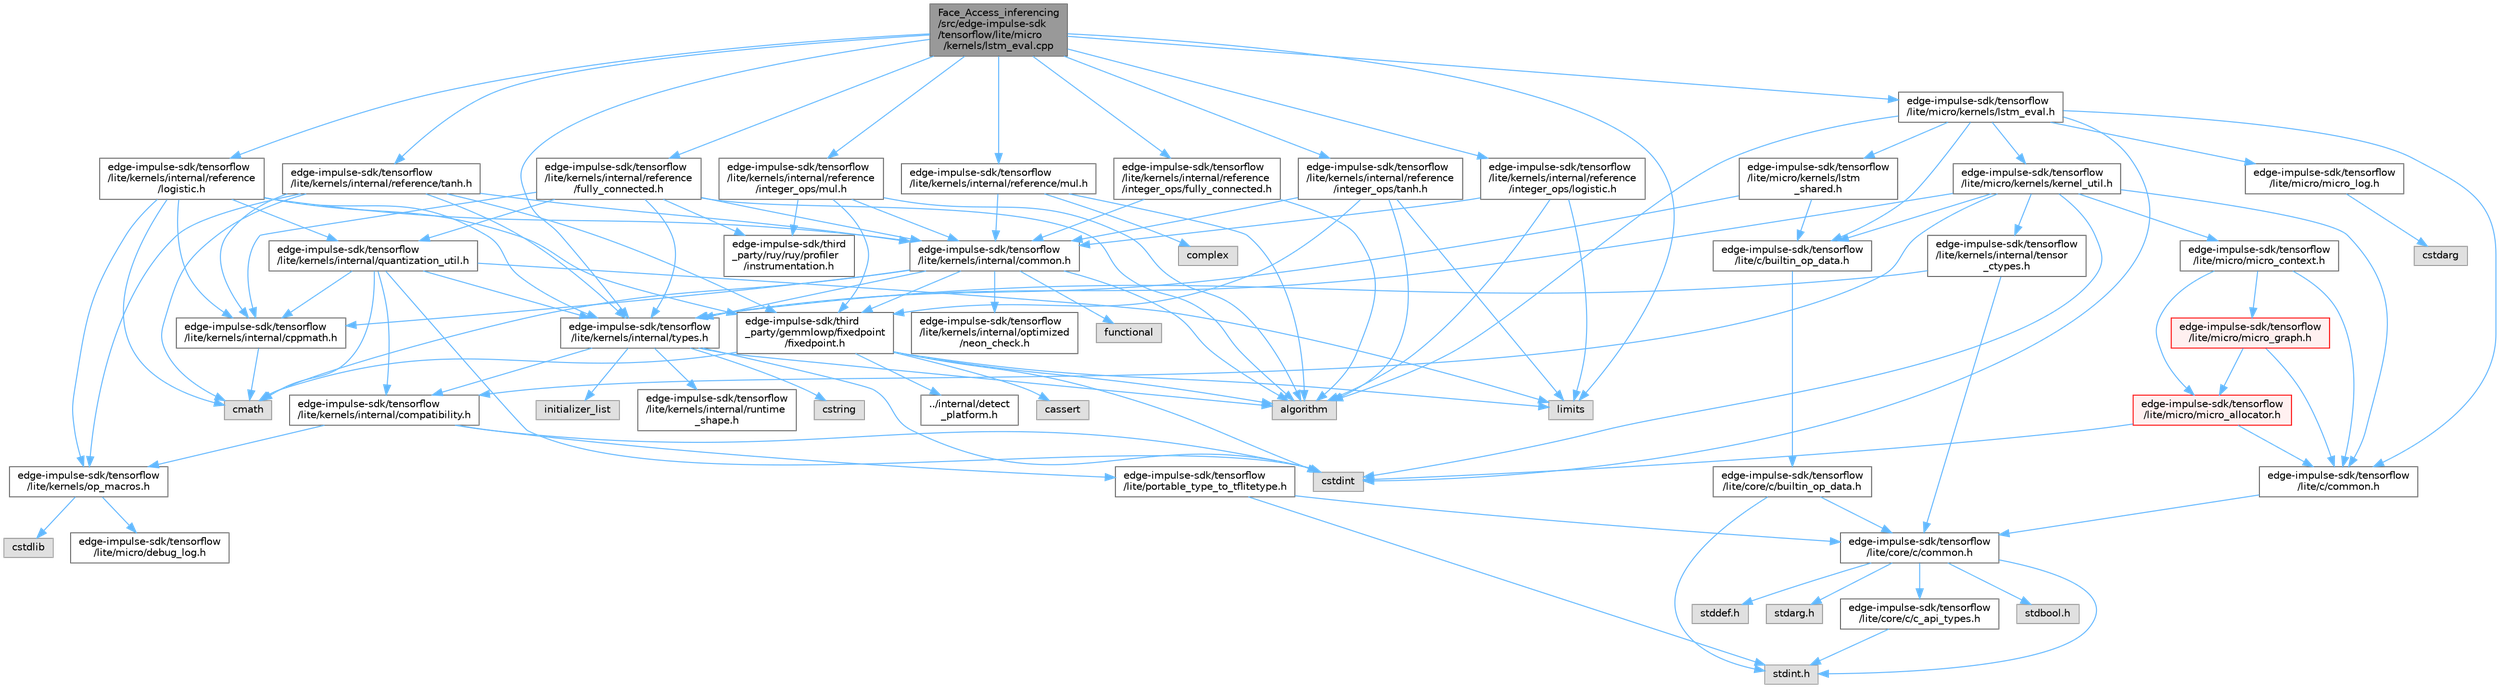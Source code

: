 digraph "Face_Access_inferencing/src/edge-impulse-sdk/tensorflow/lite/micro/kernels/lstm_eval.cpp"
{
 // LATEX_PDF_SIZE
  bgcolor="transparent";
  edge [fontname=Helvetica,fontsize=10,labelfontname=Helvetica,labelfontsize=10];
  node [fontname=Helvetica,fontsize=10,shape=box,height=0.2,width=0.4];
  Node1 [id="Node000001",label="Face_Access_inferencing\l/src/edge-impulse-sdk\l/tensorflow/lite/micro\l/kernels/lstm_eval.cpp",height=0.2,width=0.4,color="gray40", fillcolor="grey60", style="filled", fontcolor="black",tooltip=" "];
  Node1 -> Node2 [id="edge116_Node000001_Node000002",color="steelblue1",style="solid",tooltip=" "];
  Node2 [id="Node000002",label="edge-impulse-sdk/tensorflow\l/lite/micro/kernels/lstm_eval.h",height=0.2,width=0.4,color="grey40", fillcolor="white", style="filled",URL="$_face___access__inferencing_2src_2edge-impulse-sdk_2tensorflow_2lite_2micro_2kernels_2lstm__eval_8h.html",tooltip=" "];
  Node2 -> Node3 [id="edge117_Node000002_Node000003",color="steelblue1",style="solid",tooltip=" "];
  Node3 [id="Node000003",label="algorithm",height=0.2,width=0.4,color="grey60", fillcolor="#E0E0E0", style="filled",tooltip=" "];
  Node2 -> Node4 [id="edge118_Node000002_Node000004",color="steelblue1",style="solid",tooltip=" "];
  Node4 [id="Node000004",label="cstdint",height=0.2,width=0.4,color="grey60", fillcolor="#E0E0E0", style="filled",tooltip=" "];
  Node2 -> Node5 [id="edge119_Node000002_Node000005",color="steelblue1",style="solid",tooltip=" "];
  Node5 [id="Node000005",label="edge-impulse-sdk/tensorflow\l/lite/c/builtin_op_data.h",height=0.2,width=0.4,color="grey40", fillcolor="white", style="filled",URL="$_face___access__inferencing_2src_2edge-impulse-sdk_2tensorflow_2lite_2c_2builtin__op__data_8h.html",tooltip=" "];
  Node5 -> Node6 [id="edge120_Node000005_Node000006",color="steelblue1",style="solid",tooltip=" "];
  Node6 [id="Node000006",label="edge-impulse-sdk/tensorflow\l/lite/core/c/builtin_op_data.h",height=0.2,width=0.4,color="grey40", fillcolor="white", style="filled",URL="$_face___access__inferencing_2src_2edge-impulse-sdk_2tensorflow_2lite_2core_2c_2builtin__op__data_8h.html",tooltip=" "];
  Node6 -> Node7 [id="edge121_Node000006_Node000007",color="steelblue1",style="solid",tooltip=" "];
  Node7 [id="Node000007",label="stdint.h",height=0.2,width=0.4,color="grey60", fillcolor="#E0E0E0", style="filled",tooltip=" "];
  Node6 -> Node8 [id="edge122_Node000006_Node000008",color="steelblue1",style="solid",tooltip=" "];
  Node8 [id="Node000008",label="edge-impulse-sdk/tensorflow\l/lite/core/c/common.h",height=0.2,width=0.4,color="grey40", fillcolor="white", style="filled",URL="$_face___access__inferencing_2src_2edge-impulse-sdk_2tensorflow_2lite_2core_2c_2common_8h.html",tooltip=" "];
  Node8 -> Node9 [id="edge123_Node000008_Node000009",color="steelblue1",style="solid",tooltip=" "];
  Node9 [id="Node000009",label="stdarg.h",height=0.2,width=0.4,color="grey60", fillcolor="#E0E0E0", style="filled",tooltip=" "];
  Node8 -> Node10 [id="edge124_Node000008_Node000010",color="steelblue1",style="solid",tooltip=" "];
  Node10 [id="Node000010",label="stdbool.h",height=0.2,width=0.4,color="grey60", fillcolor="#E0E0E0", style="filled",tooltip=" "];
  Node8 -> Node11 [id="edge125_Node000008_Node000011",color="steelblue1",style="solid",tooltip=" "];
  Node11 [id="Node000011",label="stddef.h",height=0.2,width=0.4,color="grey60", fillcolor="#E0E0E0", style="filled",tooltip=" "];
  Node8 -> Node7 [id="edge126_Node000008_Node000007",color="steelblue1",style="solid",tooltip=" "];
  Node8 -> Node12 [id="edge127_Node000008_Node000012",color="steelblue1",style="solid",tooltip=" "];
  Node12 [id="Node000012",label="edge-impulse-sdk/tensorflow\l/lite/core/c/c_api_types.h",height=0.2,width=0.4,color="grey40", fillcolor="white", style="filled",URL="$_face___access__inferencing_2src_2edge-impulse-sdk_2tensorflow_2lite_2core_2c_2c__api__types_8h.html",tooltip=" "];
  Node12 -> Node7 [id="edge128_Node000012_Node000007",color="steelblue1",style="solid",tooltip=" "];
  Node2 -> Node13 [id="edge129_Node000002_Node000013",color="steelblue1",style="solid",tooltip=" "];
  Node13 [id="Node000013",label="edge-impulse-sdk/tensorflow\l/lite/c/common.h",height=0.2,width=0.4,color="grey40", fillcolor="white", style="filled",URL="$_face___access__inferencing_2src_2edge-impulse-sdk_2tensorflow_2lite_2c_2common_8h.html",tooltip=" "];
  Node13 -> Node8 [id="edge130_Node000013_Node000008",color="steelblue1",style="solid",tooltip=" "];
  Node2 -> Node14 [id="edge131_Node000002_Node000014",color="steelblue1",style="solid",tooltip=" "];
  Node14 [id="Node000014",label="edge-impulse-sdk/tensorflow\l/lite/micro/kernels/kernel_util.h",height=0.2,width=0.4,color="grey40", fillcolor="white", style="filled",URL="$_face___access__inferencing_2src_2edge-impulse-sdk_2tensorflow_2lite_2micro_2kernels_2kernel__util_8h.html",tooltip=" "];
  Node14 -> Node4 [id="edge132_Node000014_Node000004",color="steelblue1",style="solid",tooltip=" "];
  Node14 -> Node5 [id="edge133_Node000014_Node000005",color="steelblue1",style="solid",tooltip=" "];
  Node14 -> Node13 [id="edge134_Node000014_Node000013",color="steelblue1",style="solid",tooltip=" "];
  Node14 -> Node15 [id="edge135_Node000014_Node000015",color="steelblue1",style="solid",tooltip=" "];
  Node15 [id="Node000015",label="edge-impulse-sdk/tensorflow\l/lite/kernels/internal/compatibility.h",height=0.2,width=0.4,color="grey40", fillcolor="white", style="filled",URL="$_face___access__inferencing_2src_2edge-impulse-sdk_2tensorflow_2lite_2kernels_2internal_2compatibility_8h.html",tooltip=" "];
  Node15 -> Node4 [id="edge136_Node000015_Node000004",color="steelblue1",style="solid",tooltip=" "];
  Node15 -> Node16 [id="edge137_Node000015_Node000016",color="steelblue1",style="solid",tooltip=" "];
  Node16 [id="Node000016",label="edge-impulse-sdk/tensorflow\l/lite/portable_type_to_tflitetype.h",height=0.2,width=0.4,color="grey40", fillcolor="white", style="filled",URL="$_face___access__inferencing_2src_2edge-impulse-sdk_2tensorflow_2lite_2portable__type__to__tflitetype_8h.html",tooltip=" "];
  Node16 -> Node7 [id="edge138_Node000016_Node000007",color="steelblue1",style="solid",tooltip=" "];
  Node16 -> Node8 [id="edge139_Node000016_Node000008",color="steelblue1",style="solid",tooltip=" "];
  Node15 -> Node17 [id="edge140_Node000015_Node000017",color="steelblue1",style="solid",tooltip=" "];
  Node17 [id="Node000017",label="edge-impulse-sdk/tensorflow\l/lite/kernels/op_macros.h",height=0.2,width=0.4,color="grey40", fillcolor="white", style="filled",URL="$_face___access__inferencing_2src_2edge-impulse-sdk_2tensorflow_2lite_2kernels_2op__macros_8h.html",tooltip=" "];
  Node17 -> Node18 [id="edge141_Node000017_Node000018",color="steelblue1",style="solid",tooltip=" "];
  Node18 [id="Node000018",label="edge-impulse-sdk/tensorflow\l/lite/micro/debug_log.h",height=0.2,width=0.4,color="grey40", fillcolor="white", style="filled",URL="$_face___access__inferencing_2src_2edge-impulse-sdk_2tensorflow_2lite_2micro_2debug__log_8h.html",tooltip=" "];
  Node17 -> Node19 [id="edge142_Node000017_Node000019",color="steelblue1",style="solid",tooltip=" "];
  Node19 [id="Node000019",label="cstdlib",height=0.2,width=0.4,color="grey60", fillcolor="#E0E0E0", style="filled",tooltip=" "];
  Node14 -> Node20 [id="edge143_Node000014_Node000020",color="steelblue1",style="solid",tooltip=" "];
  Node20 [id="Node000020",label="edge-impulse-sdk/tensorflow\l/lite/kernels/internal/tensor\l_ctypes.h",height=0.2,width=0.4,color="grey40", fillcolor="white", style="filled",URL="$_face___access__inferencing_2src_2edge-impulse-sdk_2tensorflow_2lite_2kernels_2internal_2tensor__ctypes_8h.html",tooltip=" "];
  Node20 -> Node8 [id="edge144_Node000020_Node000008",color="steelblue1",style="solid",tooltip=" "];
  Node20 -> Node21 [id="edge145_Node000020_Node000021",color="steelblue1",style="solid",tooltip=" "];
  Node21 [id="Node000021",label="edge-impulse-sdk/tensorflow\l/lite/kernels/internal/types.h",height=0.2,width=0.4,color="grey40", fillcolor="white", style="filled",URL="$_face___access__inferencing_2src_2edge-impulse-sdk_2tensorflow_2lite_2kernels_2internal_2types_8h.html",tooltip=" "];
  Node21 -> Node3 [id="edge146_Node000021_Node000003",color="steelblue1",style="solid",tooltip=" "];
  Node21 -> Node4 [id="edge147_Node000021_Node000004",color="steelblue1",style="solid",tooltip=" "];
  Node21 -> Node22 [id="edge148_Node000021_Node000022",color="steelblue1",style="solid",tooltip=" "];
  Node22 [id="Node000022",label="cstring",height=0.2,width=0.4,color="grey60", fillcolor="#E0E0E0", style="filled",tooltip=" "];
  Node21 -> Node23 [id="edge149_Node000021_Node000023",color="steelblue1",style="solid",tooltip=" "];
  Node23 [id="Node000023",label="initializer_list",height=0.2,width=0.4,color="grey60", fillcolor="#E0E0E0", style="filled",tooltip=" "];
  Node21 -> Node15 [id="edge150_Node000021_Node000015",color="steelblue1",style="solid",tooltip=" "];
  Node21 -> Node24 [id="edge151_Node000021_Node000024",color="steelblue1",style="solid",tooltip=" "];
  Node24 [id="Node000024",label="edge-impulse-sdk/tensorflow\l/lite/kernels/internal/runtime\l_shape.h",height=0.2,width=0.4,color="grey40", fillcolor="white", style="filled",URL="$_face___access__inferencing_2src_2edge-impulse-sdk_2tensorflow_2lite_2kernels_2internal_2runtime__shape_8h.html",tooltip=" "];
  Node14 -> Node21 [id="edge152_Node000014_Node000021",color="steelblue1",style="solid",tooltip=" "];
  Node14 -> Node25 [id="edge153_Node000014_Node000025",color="steelblue1",style="solid",tooltip=" "];
  Node25 [id="Node000025",label="edge-impulse-sdk/tensorflow\l/lite/micro/micro_context.h",height=0.2,width=0.4,color="grey40", fillcolor="white", style="filled",URL="$_face___access__inferencing_2src_2edge-impulse-sdk_2tensorflow_2lite_2micro_2micro__context_8h.html",tooltip=" "];
  Node25 -> Node13 [id="edge154_Node000025_Node000013",color="steelblue1",style="solid",tooltip=" "];
  Node25 -> Node26 [id="edge155_Node000025_Node000026",color="steelblue1",style="solid",tooltip=" "];
  Node26 [id="Node000026",label="edge-impulse-sdk/tensorflow\l/lite/micro/micro_allocator.h",height=0.2,width=0.4,color="red", fillcolor="#FFF0F0", style="filled",URL="$_face___access__inferencing_2src_2edge-impulse-sdk_2tensorflow_2lite_2micro_2micro__allocator_8h.html",tooltip=" "];
  Node26 -> Node4 [id="edge156_Node000026_Node000004",color="steelblue1",style="solid",tooltip=" "];
  Node26 -> Node13 [id="edge157_Node000026_Node000013",color="steelblue1",style="solid",tooltip=" "];
  Node25 -> Node73 [id="edge158_Node000025_Node000073",color="steelblue1",style="solid",tooltip=" "];
  Node73 [id="Node000073",label="edge-impulse-sdk/tensorflow\l/lite/micro/micro_graph.h",height=0.2,width=0.4,color="red", fillcolor="#FFF0F0", style="filled",URL="$_face___access__inferencing_2src_2edge-impulse-sdk_2tensorflow_2lite_2micro_2micro__graph_8h.html",tooltip=" "];
  Node73 -> Node13 [id="edge159_Node000073_Node000013",color="steelblue1",style="solid",tooltip=" "];
  Node73 -> Node26 [id="edge160_Node000073_Node000026",color="steelblue1",style="solid",tooltip=" "];
  Node2 -> Node75 [id="edge161_Node000002_Node000075",color="steelblue1",style="solid",tooltip=" "];
  Node75 [id="Node000075",label="edge-impulse-sdk/tensorflow\l/lite/micro/kernels/lstm\l_shared.h",height=0.2,width=0.4,color="grey40", fillcolor="white", style="filled",URL="$_face___access__inferencing_2src_2edge-impulse-sdk_2tensorflow_2lite_2micro_2kernels_2lstm__shared_8h.html",tooltip=" "];
  Node75 -> Node5 [id="edge162_Node000075_Node000005",color="steelblue1",style="solid",tooltip=" "];
  Node75 -> Node21 [id="edge163_Node000075_Node000021",color="steelblue1",style="solid",tooltip=" "];
  Node2 -> Node76 [id="edge164_Node000002_Node000076",color="steelblue1",style="solid",tooltip=" "];
  Node76 [id="Node000076",label="edge-impulse-sdk/tensorflow\l/lite/micro/micro_log.h",height=0.2,width=0.4,color="grey40", fillcolor="white", style="filled",URL="$_face___access__inferencing_2src_2edge-impulse-sdk_2tensorflow_2lite_2micro_2micro__log_8h.html",tooltip=" "];
  Node76 -> Node72 [id="edge165_Node000076_Node000072",color="steelblue1",style="solid",tooltip=" "];
  Node72 [id="Node000072",label="cstdarg",height=0.2,width=0.4,color="grey60", fillcolor="#E0E0E0", style="filled",tooltip=" "];
  Node1 -> Node45 [id="edge166_Node000001_Node000045",color="steelblue1",style="solid",tooltip=" "];
  Node45 [id="Node000045",label="limits",height=0.2,width=0.4,color="grey60", fillcolor="#E0E0E0", style="filled",tooltip=" "];
  Node1 -> Node77 [id="edge167_Node000001_Node000077",color="steelblue1",style="solid",tooltip=" "];
  Node77 [id="Node000077",label="edge-impulse-sdk/tensorflow\l/lite/kernels/internal/reference\l/fully_connected.h",height=0.2,width=0.4,color="grey40", fillcolor="white", style="filled",URL="$_face___access__inferencing_2src_2edge-impulse-sdk_2tensorflow_2lite_2kernels_2internal_2reference_2fully__connected_8h.html",tooltip=" "];
  Node77 -> Node3 [id="edge168_Node000077_Node000003",color="steelblue1",style="solid",tooltip=" "];
  Node77 -> Node78 [id="edge169_Node000077_Node000078",color="steelblue1",style="solid",tooltip=" "];
  Node78 [id="Node000078",label="edge-impulse-sdk/third\l_party/ruy/ruy/profiler\l/instrumentation.h",height=0.2,width=0.4,color="grey40", fillcolor="white", style="filled",URL="$_face___access__inferencing_2src_2edge-impulse-sdk_2third__party_2ruy_2ruy_2profiler_2instrumentation_8h.html",tooltip=" "];
  Node77 -> Node79 [id="edge170_Node000077_Node000079",color="steelblue1",style="solid",tooltip=" "];
  Node79 [id="Node000079",label="edge-impulse-sdk/tensorflow\l/lite/kernels/internal/common.h",height=0.2,width=0.4,color="grey40", fillcolor="white", style="filled",URL="$_face___access__inferencing_2src_2edge-impulse-sdk_2tensorflow_2lite_2kernels_2internal_2common_8h.html",tooltip=" "];
  Node79 -> Node3 [id="edge171_Node000079_Node000003",color="steelblue1",style="solid",tooltip=" "];
  Node79 -> Node80 [id="edge172_Node000079_Node000080",color="steelblue1",style="solid",tooltip=" "];
  Node80 [id="Node000080",label="cmath",height=0.2,width=0.4,color="grey60", fillcolor="#E0E0E0", style="filled",tooltip=" "];
  Node79 -> Node54 [id="edge173_Node000079_Node000054",color="steelblue1",style="solid",tooltip=" "];
  Node54 [id="Node000054",label="functional",height=0.2,width=0.4,color="grey60", fillcolor="#E0E0E0", style="filled",tooltip=" "];
  Node79 -> Node81 [id="edge174_Node000079_Node000081",color="steelblue1",style="solid",tooltip=" "];
  Node81 [id="Node000081",label="edge-impulse-sdk/third\l_party/gemmlowp/fixedpoint\l/fixedpoint.h",height=0.2,width=0.4,color="grey40", fillcolor="white", style="filled",URL="$_face___access__inferencing_2src_2edge-impulse-sdk_2third__party_2gemmlowp_2fixedpoint_2fixedpoint_8h.html",tooltip=" "];
  Node81 -> Node3 [id="edge175_Node000081_Node000003",color="steelblue1",style="solid",tooltip=" "];
  Node81 -> Node82 [id="edge176_Node000081_Node000082",color="steelblue1",style="solid",tooltip=" "];
  Node82 [id="Node000082",label="cassert",height=0.2,width=0.4,color="grey60", fillcolor="#E0E0E0", style="filled",tooltip=" "];
  Node81 -> Node80 [id="edge177_Node000081_Node000080",color="steelblue1",style="solid",tooltip=" "];
  Node81 -> Node4 [id="edge178_Node000081_Node000004",color="steelblue1",style="solid",tooltip=" "];
  Node81 -> Node45 [id="edge179_Node000081_Node000045",color="steelblue1",style="solid",tooltip=" "];
  Node81 -> Node83 [id="edge180_Node000081_Node000083",color="steelblue1",style="solid",tooltip=" "];
  Node83 [id="Node000083",label="../internal/detect\l_platform.h",height=0.2,width=0.4,color="grey40", fillcolor="white", style="filled",URL="$_face___access__inferencing_2src_2edge-impulse-sdk_2third__party_2gemmlowp_2internal_2detect__platform_8h.html",tooltip=" "];
  Node79 -> Node84 [id="edge181_Node000079_Node000084",color="steelblue1",style="solid",tooltip=" "];
  Node84 [id="Node000084",label="edge-impulse-sdk/tensorflow\l/lite/kernels/internal/cppmath.h",height=0.2,width=0.4,color="grey40", fillcolor="white", style="filled",URL="$_face___access__inferencing_2src_2edge-impulse-sdk_2tensorflow_2lite_2kernels_2internal_2cppmath_8h.html",tooltip=" "];
  Node84 -> Node80 [id="edge182_Node000084_Node000080",color="steelblue1",style="solid",tooltip=" "];
  Node79 -> Node85 [id="edge183_Node000079_Node000085",color="steelblue1",style="solid",tooltip=" "];
  Node85 [id="Node000085",label="edge-impulse-sdk/tensorflow\l/lite/kernels/internal/optimized\l/neon_check.h",height=0.2,width=0.4,color="grey40", fillcolor="white", style="filled",URL="$_face___access__inferencing_2src_2edge-impulse-sdk_2tensorflow_2lite_2kernels_2internal_2optimized_2neon__check_8h.html",tooltip=" "];
  Node79 -> Node21 [id="edge184_Node000079_Node000021",color="steelblue1",style="solid",tooltip=" "];
  Node77 -> Node84 [id="edge185_Node000077_Node000084",color="steelblue1",style="solid",tooltip=" "];
  Node77 -> Node86 [id="edge186_Node000077_Node000086",color="steelblue1",style="solid",tooltip=" "];
  Node86 [id="Node000086",label="edge-impulse-sdk/tensorflow\l/lite/kernels/internal/quantization_util.h",height=0.2,width=0.4,color="grey40", fillcolor="white", style="filled",URL="$_face___access__inferencing_2src_2edge-impulse-sdk_2tensorflow_2lite_2kernels_2internal_2quantization__util_8h.html",tooltip=" "];
  Node86 -> Node80 [id="edge187_Node000086_Node000080",color="steelblue1",style="solid",tooltip=" "];
  Node86 -> Node4 [id="edge188_Node000086_Node000004",color="steelblue1",style="solid",tooltip=" "];
  Node86 -> Node45 [id="edge189_Node000086_Node000045",color="steelblue1",style="solid",tooltip=" "];
  Node86 -> Node15 [id="edge190_Node000086_Node000015",color="steelblue1",style="solid",tooltip=" "];
  Node86 -> Node84 [id="edge191_Node000086_Node000084",color="steelblue1",style="solid",tooltip=" "];
  Node86 -> Node21 [id="edge192_Node000086_Node000021",color="steelblue1",style="solid",tooltip=" "];
  Node77 -> Node21 [id="edge193_Node000077_Node000021",color="steelblue1",style="solid",tooltip=" "];
  Node1 -> Node87 [id="edge194_Node000001_Node000087",color="steelblue1",style="solid",tooltip=" "];
  Node87 [id="Node000087",label="edge-impulse-sdk/tensorflow\l/lite/kernels/internal/reference\l/integer_ops/fully_connected.h",height=0.2,width=0.4,color="grey40", fillcolor="white", style="filled",URL="$_face___access__inferencing_2src_2edge-impulse-sdk_2tensorflow_2lite_2kernels_2internal_2referen916112f20712eb2daff191b8b06553ef.html",tooltip=" "];
  Node87 -> Node3 [id="edge195_Node000087_Node000003",color="steelblue1",style="solid",tooltip=" "];
  Node87 -> Node79 [id="edge196_Node000087_Node000079",color="steelblue1",style="solid",tooltip=" "];
  Node1 -> Node88 [id="edge197_Node000001_Node000088",color="steelblue1",style="solid",tooltip=" "];
  Node88 [id="Node000088",label="edge-impulse-sdk/tensorflow\l/lite/kernels/internal/reference\l/integer_ops/logistic.h",height=0.2,width=0.4,color="grey40", fillcolor="white", style="filled",URL="$_face___access__inferencing_2src_2edge-impulse-sdk_2tensorflow_2lite_2kernels_2internal_2reference_2integer__ops_2logistic_8h.html",tooltip=" "];
  Node88 -> Node3 [id="edge198_Node000088_Node000003",color="steelblue1",style="solid",tooltip=" "];
  Node88 -> Node45 [id="edge199_Node000088_Node000045",color="steelblue1",style="solid",tooltip=" "];
  Node88 -> Node79 [id="edge200_Node000088_Node000079",color="steelblue1",style="solid",tooltip=" "];
  Node1 -> Node89 [id="edge201_Node000001_Node000089",color="steelblue1",style="solid",tooltip=" "];
  Node89 [id="Node000089",label="edge-impulse-sdk/tensorflow\l/lite/kernels/internal/reference\l/integer_ops/mul.h",height=0.2,width=0.4,color="grey40", fillcolor="white", style="filled",URL="$_face___access__inferencing_2src_2edge-impulse-sdk_2tensorflow_2lite_2kernels_2internal_2reference_2integer__ops_2mul_8h.html",tooltip=" "];
  Node89 -> Node3 [id="edge202_Node000089_Node000003",color="steelblue1",style="solid",tooltip=" "];
  Node89 -> Node81 [id="edge203_Node000089_Node000081",color="steelblue1",style="solid",tooltip=" "];
  Node89 -> Node78 [id="edge204_Node000089_Node000078",color="steelblue1",style="solid",tooltip=" "];
  Node89 -> Node79 [id="edge205_Node000089_Node000079",color="steelblue1",style="solid",tooltip=" "];
  Node1 -> Node90 [id="edge206_Node000001_Node000090",color="steelblue1",style="solid",tooltip=" "];
  Node90 [id="Node000090",label="edge-impulse-sdk/tensorflow\l/lite/kernels/internal/reference\l/integer_ops/tanh.h",height=0.2,width=0.4,color="grey40", fillcolor="white", style="filled",URL="$_face___access__inferencing_2src_2edge-impulse-sdk_2tensorflow_2lite_2kernels_2internal_2reference_2integer__ops_2tanh_8h.html",tooltip=" "];
  Node90 -> Node3 [id="edge207_Node000090_Node000003",color="steelblue1",style="solid",tooltip=" "];
  Node90 -> Node45 [id="edge208_Node000090_Node000045",color="steelblue1",style="solid",tooltip=" "];
  Node90 -> Node81 [id="edge209_Node000090_Node000081",color="steelblue1",style="solid",tooltip=" "];
  Node90 -> Node79 [id="edge210_Node000090_Node000079",color="steelblue1",style="solid",tooltip=" "];
  Node1 -> Node91 [id="edge211_Node000001_Node000091",color="steelblue1",style="solid",tooltip=" "];
  Node91 [id="Node000091",label="edge-impulse-sdk/tensorflow\l/lite/kernels/internal/reference\l/logistic.h",height=0.2,width=0.4,color="grey40", fillcolor="white", style="filled",URL="$_face___access__inferencing_2src_2edge-impulse-sdk_2tensorflow_2lite_2kernels_2internal_2reference_2logistic_8h.html",tooltip=" "];
  Node91 -> Node80 [id="edge212_Node000091_Node000080",color="steelblue1",style="solid",tooltip=" "];
  Node91 -> Node81 [id="edge213_Node000091_Node000081",color="steelblue1",style="solid",tooltip=" "];
  Node91 -> Node79 [id="edge214_Node000091_Node000079",color="steelblue1",style="solid",tooltip=" "];
  Node91 -> Node84 [id="edge215_Node000091_Node000084",color="steelblue1",style="solid",tooltip=" "];
  Node91 -> Node86 [id="edge216_Node000091_Node000086",color="steelblue1",style="solid",tooltip=" "];
  Node91 -> Node21 [id="edge217_Node000091_Node000021",color="steelblue1",style="solid",tooltip=" "];
  Node91 -> Node17 [id="edge218_Node000091_Node000017",color="steelblue1",style="solid",tooltip=" "];
  Node1 -> Node92 [id="edge219_Node000001_Node000092",color="steelblue1",style="solid",tooltip=" "];
  Node92 [id="Node000092",label="edge-impulse-sdk/tensorflow\l/lite/kernels/internal/reference/mul.h",height=0.2,width=0.4,color="grey40", fillcolor="white", style="filled",URL="$_face___access__inferencing_2src_2edge-impulse-sdk_2tensorflow_2lite_2kernels_2internal_2reference_2mul_8h.html",tooltip=" "];
  Node92 -> Node3 [id="edge220_Node000092_Node000003",color="steelblue1",style="solid",tooltip=" "];
  Node92 -> Node93 [id="edge221_Node000092_Node000093",color="steelblue1",style="solid",tooltip=" "];
  Node93 [id="Node000093",label="complex",height=0.2,width=0.4,color="grey60", fillcolor="#E0E0E0", style="filled",tooltip=" "];
  Node92 -> Node79 [id="edge222_Node000092_Node000079",color="steelblue1",style="solid",tooltip=" "];
  Node1 -> Node94 [id="edge223_Node000001_Node000094",color="steelblue1",style="solid",tooltip=" "];
  Node94 [id="Node000094",label="edge-impulse-sdk/tensorflow\l/lite/kernels/internal/reference/tanh.h",height=0.2,width=0.4,color="grey40", fillcolor="white", style="filled",URL="$_face___access__inferencing_2src_2edge-impulse-sdk_2tensorflow_2lite_2kernels_2internal_2reference_2tanh_8h.html",tooltip=" "];
  Node94 -> Node80 [id="edge224_Node000094_Node000080",color="steelblue1",style="solid",tooltip=" "];
  Node94 -> Node81 [id="edge225_Node000094_Node000081",color="steelblue1",style="solid",tooltip=" "];
  Node94 -> Node79 [id="edge226_Node000094_Node000079",color="steelblue1",style="solid",tooltip=" "];
  Node94 -> Node84 [id="edge227_Node000094_Node000084",color="steelblue1",style="solid",tooltip=" "];
  Node94 -> Node21 [id="edge228_Node000094_Node000021",color="steelblue1",style="solid",tooltip=" "];
  Node94 -> Node17 [id="edge229_Node000094_Node000017",color="steelblue1",style="solid",tooltip=" "];
  Node1 -> Node21 [id="edge230_Node000001_Node000021",color="steelblue1",style="solid",tooltip=" "];
}
